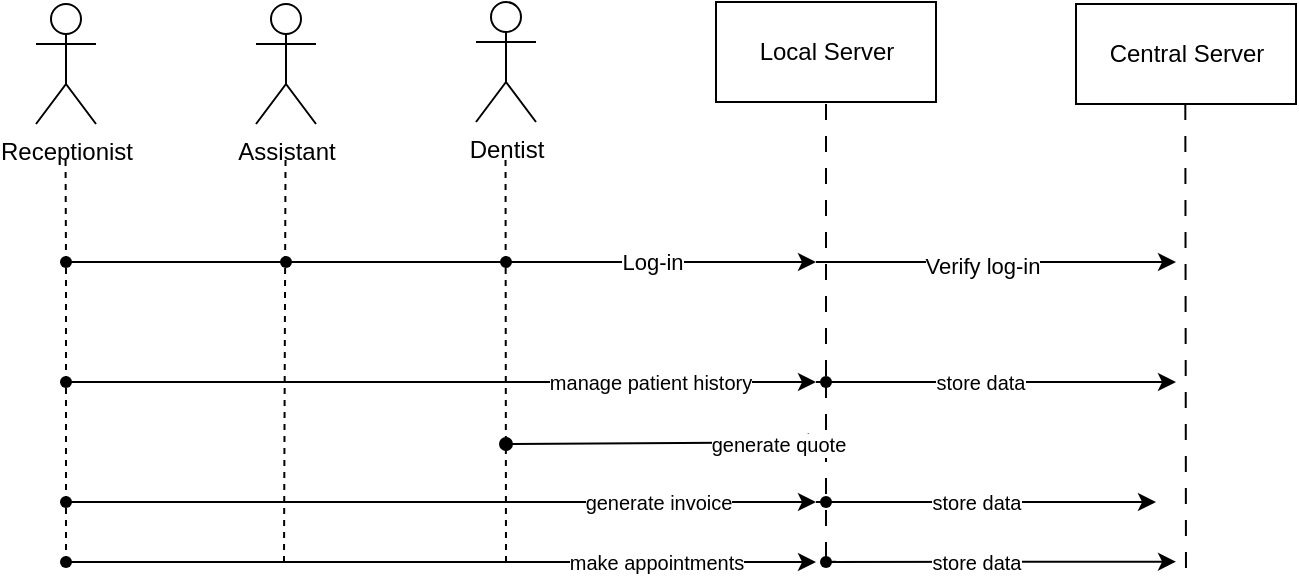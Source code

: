 <mxfile>
    <diagram id="_xIKUqn03gg2aaCmdIwg" name="Page-1">
        <mxGraphModel dx="538" dy="375" grid="1" gridSize="10" guides="1" tooltips="1" connect="1" arrows="1" fold="1" page="1" pageScale="1" pageWidth="1169" pageHeight="827" math="0" shadow="0">
            <root>
                <mxCell id="0"/>
                <mxCell id="1" parent="0"/>
                <mxCell id="2" value="Dentist" style="shape=umlActor;verticalLabelPosition=bottom;verticalAlign=top;html=1;" parent="1" vertex="1">
                    <mxGeometry x="450" y="110" width="30" height="60" as="geometry"/>
                </mxCell>
                <mxCell id="7" style="edgeStyle=none;html=1;exitDx=0;exitDy=0;endArrow=none;endFill=0;dashed=1;dashPattern=8 8;startArrow=none;" parent="1" source="129" edge="1" target="121">
                    <mxGeometry relative="1" as="geometry">
                        <mxPoint x="625" y="560" as="targetPoint"/>
                        <mxPoint x="625.0" y="161" as="sourcePoint"/>
                    </mxGeometry>
                </mxCell>
                <mxCell id="4" value="Central Server" style="html=1;" parent="1" vertex="1">
                    <mxGeometry x="750" y="111" width="110" height="50" as="geometry"/>
                </mxCell>
                <mxCell id="5" value="Local Server" style="html=1;" parent="1" vertex="1">
                    <mxGeometry x="570" y="110" width="110" height="50" as="geometry"/>
                </mxCell>
                <mxCell id="8" style="edgeStyle=none;html=1;exitX=0.5;exitY=1;exitDx=0;exitDy=0;endArrow=none;endFill=0;dashed=1;dashPattern=8 8;" parent="1" edge="1">
                    <mxGeometry relative="1" as="geometry">
                        <mxPoint x="805" y="400" as="targetPoint"/>
                        <mxPoint x="804.66" y="161" as="sourcePoint"/>
                    </mxGeometry>
                </mxCell>
                <mxCell id="22" value="" style="endArrow=none;dashed=1;html=1;startArrow=none;" parent="1" edge="1">
                    <mxGeometry width="50" height="50" relative="1" as="geometry">
                        <mxPoint x="465" y="390" as="sourcePoint"/>
                        <mxPoint x="464.77" y="188" as="targetPoint"/>
                    </mxGeometry>
                </mxCell>
                <mxCell id="67" value="Assistant" style="shape=umlActor;verticalLabelPosition=bottom;verticalAlign=top;html=1;" vertex="1" parent="1">
                    <mxGeometry x="340" y="111" width="30" height="60" as="geometry"/>
                </mxCell>
                <mxCell id="68" value="" style="endArrow=none;dashed=1;html=1;" edge="1" parent="1">
                    <mxGeometry width="50" height="50" relative="1" as="geometry">
                        <mxPoint x="354" y="390" as="sourcePoint"/>
                        <mxPoint x="354.77" y="187" as="targetPoint"/>
                    </mxGeometry>
                </mxCell>
                <mxCell id="70" value="Receptionist" style="shape=umlActor;verticalLabelPosition=bottom;verticalAlign=top;html=1;" vertex="1" parent="1">
                    <mxGeometry x="230" y="111" width="30" height="60" as="geometry"/>
                </mxCell>
                <mxCell id="71" value="" style="endArrow=none;dashed=1;html=1;startArrow=none;" edge="1" parent="1" source="92">
                    <mxGeometry width="50" height="50" relative="1" as="geometry">
                        <mxPoint x="244.77" y="817" as="sourcePoint"/>
                        <mxPoint x="244.77" y="187" as="targetPoint"/>
                    </mxGeometry>
                </mxCell>
                <mxCell id="72" value="" style="endArrow=classic;html=1;startArrow=none;" edge="1" parent="1" source="95">
                    <mxGeometry width="50" height="50" relative="1" as="geometry">
                        <mxPoint x="250" y="240" as="sourcePoint"/>
                        <mxPoint x="620.0" y="240" as="targetPoint"/>
                    </mxGeometry>
                </mxCell>
                <mxCell id="76" value="" style="endArrow=classic;html=1;" edge="1" parent="1">
                    <mxGeometry width="50" height="50" relative="1" as="geometry">
                        <mxPoint x="620" y="240" as="sourcePoint"/>
                        <mxPoint x="800" y="240" as="targetPoint"/>
                    </mxGeometry>
                </mxCell>
                <mxCell id="77" value="Verify log-in" style="edgeLabel;html=1;align=center;verticalAlign=middle;resizable=0;points=[];" vertex="1" connectable="0" parent="76">
                    <mxGeometry x="-0.31" y="-2" relative="1" as="geometry">
                        <mxPoint x="21" as="offset"/>
                    </mxGeometry>
                </mxCell>
                <mxCell id="80" value="" style="endArrow=classic;html=1;" edge="1" parent="1" source="104">
                    <mxGeometry width="50" height="50" relative="1" as="geometry">
                        <mxPoint x="250" y="300" as="sourcePoint"/>
                        <mxPoint x="620" y="300" as="targetPoint"/>
                    </mxGeometry>
                </mxCell>
                <mxCell id="81" value="&lt;font style=&quot;font-size: 10px;&quot;&gt;manage patient history&lt;/font&gt;" style="edgeLabel;html=1;align=center;verticalAlign=middle;resizable=0;points=[];" vertex="1" connectable="0" parent="80">
                    <mxGeometry x="-0.231" relative="1" as="geometry">
                        <mxPoint x="148" as="offset"/>
                    </mxGeometry>
                </mxCell>
                <mxCell id="82" value="" style="endArrow=classic;html=1;" edge="1" parent="1">
                    <mxGeometry width="50" height="50" relative="1" as="geometry">
                        <mxPoint x="620" y="300" as="sourcePoint"/>
                        <mxPoint x="800" y="300" as="targetPoint"/>
                    </mxGeometry>
                </mxCell>
                <mxCell id="83" value="&lt;font style=&quot;font-size: 10px;&quot;&gt;store data&lt;/font&gt;" style="edgeLabel;html=1;align=center;verticalAlign=middle;resizable=0;points=[];" vertex="1" connectable="0" parent="82">
                    <mxGeometry x="-0.231" relative="1" as="geometry">
                        <mxPoint x="13" as="offset"/>
                    </mxGeometry>
                </mxCell>
                <mxCell id="93" value="" style="endArrow=none;html=1;" edge="1" parent="1" target="92">
                    <mxGeometry width="50" height="50" relative="1" as="geometry">
                        <mxPoint x="250" y="240" as="sourcePoint"/>
                        <mxPoint x="620.0" y="240" as="targetPoint"/>
                    </mxGeometry>
                </mxCell>
                <mxCell id="94" value="Log-in" style="edgeLabel;html=1;align=center;verticalAlign=middle;resizable=0;points=[];" vertex="1" connectable="0" parent="93">
                    <mxGeometry x="-0.231" relative="1" as="geometry">
                        <mxPoint x="290" as="offset"/>
                    </mxGeometry>
                </mxCell>
                <mxCell id="96" value="" style="endArrow=none;html=1;startArrow=none;" edge="1" parent="1" target="95">
                    <mxGeometry width="50" height="50" relative="1" as="geometry">
                        <mxPoint x="245" y="240" as="sourcePoint"/>
                        <mxPoint x="620.0" y="240" as="targetPoint"/>
                    </mxGeometry>
                </mxCell>
                <mxCell id="95" value="" style="shape=waypoint;sketch=0;size=6;pointerEvents=1;points=[];fillColor=none;resizable=0;rotatable=0;perimeter=centerPerimeter;snapToPoint=1;fontSize=10;" vertex="1" parent="1">
                    <mxGeometry x="345" y="230" width="20" height="20" as="geometry"/>
                </mxCell>
                <mxCell id="97" value="" style="shape=waypoint;sketch=0;size=6;pointerEvents=1;points=[];fillColor=none;resizable=0;rotatable=0;perimeter=centerPerimeter;snapToPoint=1;fontSize=10;" vertex="1" parent="1">
                    <mxGeometry x="455" y="230" width="20" height="20" as="geometry"/>
                </mxCell>
                <mxCell id="104" value="" style="shape=waypoint;sketch=0;size=6;pointerEvents=1;points=[];fillColor=none;resizable=0;rotatable=0;perimeter=centerPerimeter;snapToPoint=1;fontSize=10;" vertex="1" parent="1">
                    <mxGeometry x="235" y="290" width="20" height="20" as="geometry"/>
                </mxCell>
                <mxCell id="107" value="" style="endArrow=classic;html=1;startArrow=none;" edge="1" parent="1">
                    <mxGeometry width="50" height="50" relative="1" as="geometry">
                        <mxPoint x="245" y="360" as="sourcePoint"/>
                        <mxPoint x="620" y="360" as="targetPoint"/>
                    </mxGeometry>
                </mxCell>
                <mxCell id="108" value="generate invoice" style="edgeLabel;html=1;align=center;verticalAlign=middle;resizable=0;points=[];fontSize=10;" vertex="1" connectable="0" parent="107">
                    <mxGeometry x="0.464" relative="1" as="geometry">
                        <mxPoint x="21" as="offset"/>
                    </mxGeometry>
                </mxCell>
                <mxCell id="109" value="" style="endArrow=classic;html=1;startArrow=none;" edge="1" parent="1" source="124">
                    <mxGeometry width="50" height="50" relative="1" as="geometry">
                        <mxPoint x="620" y="360" as="sourcePoint"/>
                        <mxPoint x="790" y="360" as="targetPoint"/>
                    </mxGeometry>
                </mxCell>
                <mxCell id="111" value="" style="endArrow=classic;html=1;" edge="1" parent="1" source="113">
                    <mxGeometry width="50" height="50" relative="1" as="geometry">
                        <mxPoint x="250" y="390" as="sourcePoint"/>
                        <mxPoint x="620" y="390" as="targetPoint"/>
                    </mxGeometry>
                </mxCell>
                <mxCell id="117" value="make appointments" style="edgeLabel;html=1;align=center;verticalAlign=middle;resizable=0;points=[];fontSize=10;" vertex="1" connectable="0" parent="111">
                    <mxGeometry x="0.406" relative="1" as="geometry">
                        <mxPoint x="31" as="offset"/>
                    </mxGeometry>
                </mxCell>
                <mxCell id="114" value="" style="endArrow=none;dashed=1;html=1;exitX=0.65;exitY=0.65;exitDx=0;exitDy=0;exitPerimeter=0;" edge="1" parent="1" source="113" target="113">
                    <mxGeometry width="50" height="50" relative="1" as="geometry">
                        <mxPoint x="244.77" y="817" as="sourcePoint"/>
                        <mxPoint x="244.77" y="187" as="targetPoint"/>
                    </mxGeometry>
                </mxCell>
                <mxCell id="113" value="" style="shape=waypoint;sketch=0;size=6;pointerEvents=1;points=[];fillColor=none;resizable=0;rotatable=0;perimeter=centerPerimeter;snapToPoint=1;fontSize=10;" vertex="1" parent="1">
                    <mxGeometry x="235" y="380" width="20" height="20" as="geometry"/>
                </mxCell>
                <mxCell id="116" value="" style="endArrow=none;dashed=1;html=1;startArrow=none;" edge="1" parent="1" source="113" target="115">
                    <mxGeometry width="50" height="50" relative="1" as="geometry">
                        <mxPoint x="245" y="390" as="sourcePoint"/>
                        <mxPoint x="244.77" y="187" as="targetPoint"/>
                    </mxGeometry>
                </mxCell>
                <mxCell id="115" value="" style="shape=waypoint;sketch=0;size=6;pointerEvents=1;points=[];fillColor=none;resizable=0;rotatable=0;perimeter=centerPerimeter;snapToPoint=1;fontSize=10;" vertex="1" parent="1">
                    <mxGeometry x="235" y="350" width="20" height="20" as="geometry"/>
                </mxCell>
                <mxCell id="118" value="" style="endArrow=classic;html=1;startArrow=none;" edge="1" parent="1" source="121">
                    <mxGeometry width="50" height="50" relative="1" as="geometry">
                        <mxPoint x="630" y="389.83" as="sourcePoint"/>
                        <mxPoint x="800" y="389.83" as="targetPoint"/>
                    </mxGeometry>
                </mxCell>
                <mxCell id="122" value="" style="endArrow=none;html=1;" edge="1" parent="1" target="121">
                    <mxGeometry width="50" height="50" relative="1" as="geometry">
                        <mxPoint x="630" y="389.83" as="sourcePoint"/>
                        <mxPoint x="800" y="389.83" as="targetPoint"/>
                    </mxGeometry>
                </mxCell>
                <mxCell id="123" value="&lt;font style=&quot;font-size: 10px;&quot;&gt;store data&lt;/font&gt;" style="edgeLabel;html=1;align=center;verticalAlign=middle;resizable=0;points=[];" vertex="1" connectable="0" parent="122">
                    <mxGeometry x="-0.231" relative="1" as="geometry">
                        <mxPoint x="72" as="offset"/>
                    </mxGeometry>
                </mxCell>
                <mxCell id="121" value="" style="shape=waypoint;sketch=0;size=6;pointerEvents=1;points=[];fillColor=none;resizable=0;rotatable=0;perimeter=centerPerimeter;snapToPoint=1;fontSize=10;" vertex="1" parent="1">
                    <mxGeometry x="615" y="380" width="20" height="20" as="geometry"/>
                </mxCell>
                <mxCell id="125" value="" style="endArrow=none;html=1;" edge="1" parent="1" target="124">
                    <mxGeometry width="50" height="50" relative="1" as="geometry">
                        <mxPoint x="620" y="360" as="sourcePoint"/>
                        <mxPoint x="790" y="360" as="targetPoint"/>
                    </mxGeometry>
                </mxCell>
                <mxCell id="126" value="&lt;font style=&quot;font-size: 10px;&quot;&gt;store data&lt;/font&gt;" style="edgeLabel;html=1;align=center;verticalAlign=middle;resizable=0;points=[];" vertex="1" connectable="0" parent="125">
                    <mxGeometry x="-0.231" relative="1" as="geometry">
                        <mxPoint x="78" as="offset"/>
                    </mxGeometry>
                </mxCell>
                <mxCell id="124" value="" style="shape=waypoint;sketch=0;size=6;pointerEvents=1;points=[];fillColor=none;resizable=0;rotatable=0;perimeter=centerPerimeter;snapToPoint=1;fontSize=10;" vertex="1" parent="1">
                    <mxGeometry x="615" y="350" width="20" height="20" as="geometry"/>
                </mxCell>
                <mxCell id="130" value="" style="edgeStyle=none;html=1;exitX=0.5;exitY=1;exitDx=0;exitDy=0;endArrow=none;endFill=0;dashed=1;dashPattern=8 8;" edge="1" parent="1" target="129">
                    <mxGeometry relative="1" as="geometry">
                        <mxPoint x="625" y="822.379" as="targetPoint"/>
                        <mxPoint x="625.0" y="161" as="sourcePoint"/>
                    </mxGeometry>
                </mxCell>
                <mxCell id="129" value="" style="shape=waypoint;sketch=0;size=6;pointerEvents=1;points=[];fillColor=none;resizable=0;rotatable=0;perimeter=centerPerimeter;snapToPoint=1;fontSize=10;" vertex="1" parent="1">
                    <mxGeometry x="615" y="290" width="20" height="20" as="geometry"/>
                </mxCell>
                <mxCell id="139" value="" style="edgeStyle=none;orthogonalLoop=1;jettySize=auto;html=1;fontSize=10;startArrow=oval;startFill=1;" edge="1" parent="1">
                    <mxGeometry width="100" relative="1" as="geometry">
                        <mxPoint x="465" y="331" as="sourcePoint"/>
                        <mxPoint x="625" y="330" as="targetPoint"/>
                        <Array as="points"/>
                    </mxGeometry>
                </mxCell>
                <mxCell id="140" value="generate quote" style="edgeLabel;html=1;align=center;verticalAlign=middle;resizable=0;points=[];fontSize=10;" vertex="1" connectable="0" parent="139">
                    <mxGeometry x="0.44" y="1" relative="1" as="geometry">
                        <mxPoint x="21" y="1" as="offset"/>
                    </mxGeometry>
                </mxCell>
                <mxCell id="141" value="" style="endArrow=none;dashed=1;html=1;startArrow=none;" edge="1" parent="1" source="115" target="92">
                    <mxGeometry width="50" height="50" relative="1" as="geometry">
                        <mxPoint x="245" y="360" as="sourcePoint"/>
                        <mxPoint x="244.77" y="187" as="targetPoint"/>
                    </mxGeometry>
                </mxCell>
                <mxCell id="92" value="" style="shape=waypoint;sketch=0;size=6;pointerEvents=1;points=[];fillColor=none;resizable=0;rotatable=0;perimeter=centerPerimeter;snapToPoint=1;fontSize=10;" vertex="1" parent="1">
                    <mxGeometry x="235" y="230" width="20" height="20" as="geometry"/>
                </mxCell>
            </root>
        </mxGraphModel>
    </diagram>
</mxfile>
